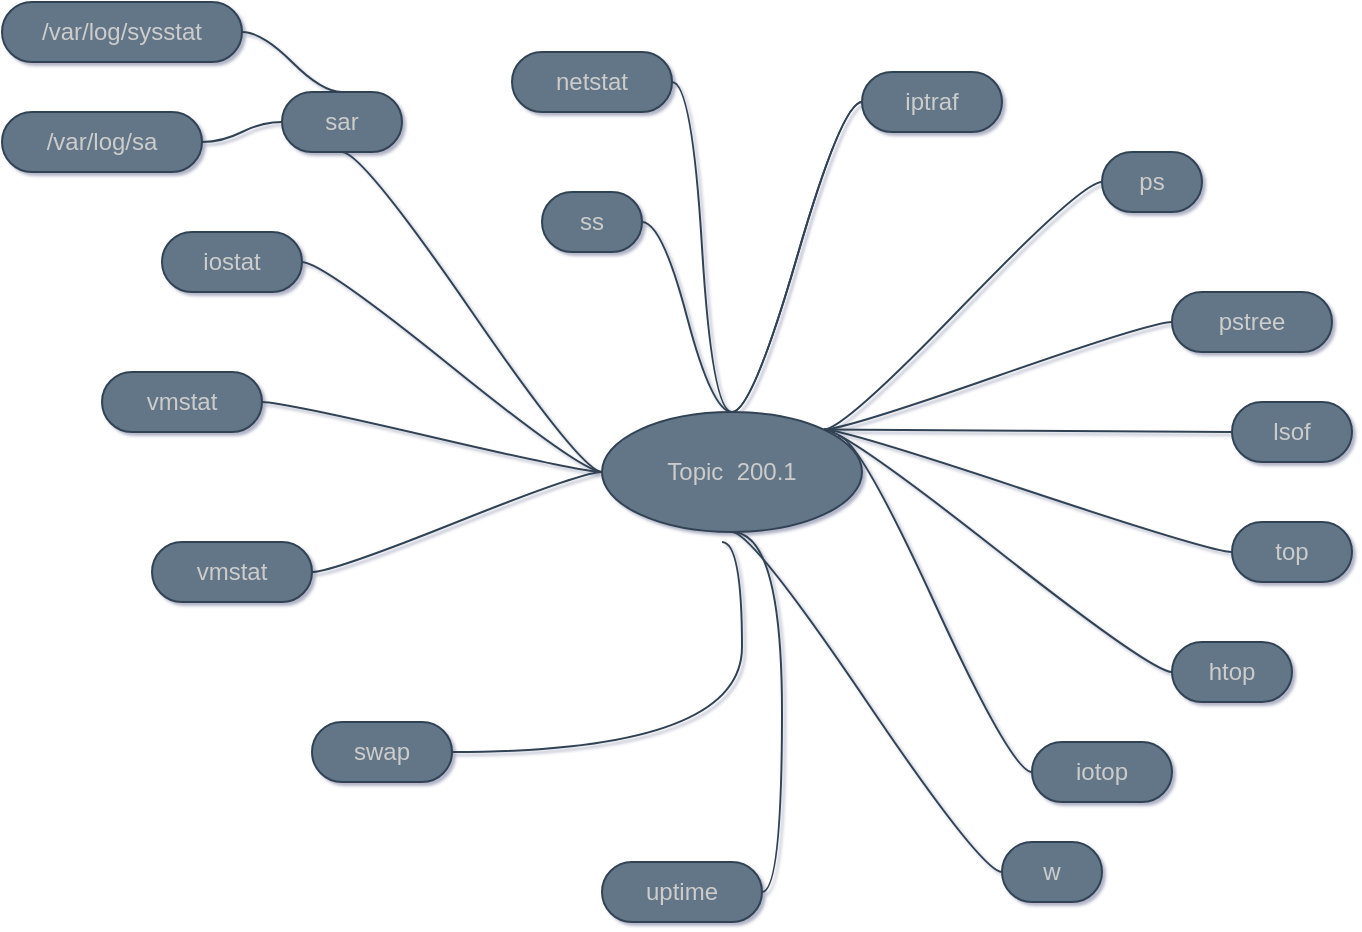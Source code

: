 <mxfile>
    <diagram id="bvMxqJy8REenpndCrTQX" name="Page-1">
        <mxGraphModel dx="901" dy="1523" grid="1" gridSize="10" guides="1" tooltips="1" connect="1" arrows="1" fold="1" page="1" pageScale="1" pageWidth="850" pageHeight="1100" background="none" math="0" shadow="1">
            <root>
                <mxCell id="0"/>
                <mxCell id="1" parent="0"/>
                <mxCell id="8" value="Topic&amp;nbsp; 200.1" style="ellipse;whiteSpace=wrap;html=1;align=center;treeFolding=1;treeMoving=1;newEdgeStyle={&quot;edgeStyle&quot;:&quot;entityRelationEdgeStyle&quot;,&quot;startArrow&quot;:&quot;none&quot;,&quot;endArrow&quot;:&quot;none&quot;,&quot;segment&quot;:10,&quot;curved&quot;:1};fillColor=#647687;fontColor=#CCCCCC;strokeColor=#314354;" parent="1" vertex="1">
                    <mxGeometry x="420" y="-415" width="130" height="60" as="geometry"/>
                </mxCell>
                <mxCell id="66" value="" style="edgeStyle=entityRelationEdgeStyle;startArrow=none;endArrow=none;segment=10;curved=1;exitX=0;exitY=0.5;exitDx=0;exitDy=0;entryX=1;entryY=0.5;entryDx=0;entryDy=0;fillColor=#647687;strokeColor=#314354;shadow=0;fontColor=#CCCCCC;" parent="1" source="8" target="14" edge="1">
                    <mxGeometry relative="1" as="geometry">
                        <mxPoint x="251.2" y="129.5" as="sourcePoint"/>
                        <mxPoint x="120" y="-40" as="targetPoint"/>
                    </mxGeometry>
                </mxCell>
                <mxCell id="32" value="" style="edgeStyle=entityRelationEdgeStyle;startArrow=none;endArrow=none;segment=10;curved=1;exitX=0;exitY=0.5;exitDx=0;exitDy=0;entryX=0.5;entryY=1;entryDx=0;entryDy=0;fillColor=#647687;strokeColor=#314354;shadow=0;fontColor=#CCCCCC;" parent="1" source="8" target="45" edge="1">
                    <mxGeometry relative="1" as="geometry">
                        <mxPoint x="310" y="70" as="sourcePoint"/>
                        <mxPoint x="140" y="-135" as="targetPoint"/>
                    </mxGeometry>
                </mxCell>
                <mxCell id="27" value="" style="edgeStyle=entityRelationEdgeStyle;startArrow=none;endArrow=none;segment=10;curved=1;entryX=1;entryY=0.5;entryDx=0;entryDy=0;exitX=0;exitY=0.5;exitDx=0;exitDy=0;fillColor=#647687;strokeColor=#314354;shadow=0;fontColor=#CCCCCC;" parent="1" source="8" target="16" edge="1">
                    <mxGeometry relative="1" as="geometry">
                        <mxPoint x="160" y="35" as="sourcePoint"/>
                    </mxGeometry>
                </mxCell>
                <mxCell id="39" value="" style="edgeStyle=entityRelationEdgeStyle;startArrow=none;endArrow=none;segment=10;curved=1;exitX=0;exitY=0.5;exitDx=0;exitDy=0;entryX=1;entryY=0.5;entryDx=0;entryDy=0;fillColor=#647687;strokeColor=#314354;shadow=0;fontColor=#CCCCCC;" parent="1" source="8" target="11" edge="1">
                    <mxGeometry relative="1" as="geometry">
                        <mxPoint x="210" y="10" as="sourcePoint"/>
                        <mxPoint x="265" y="-135" as="targetPoint"/>
                    </mxGeometry>
                </mxCell>
                <mxCell id="45" value="sar" style="whiteSpace=wrap;html=1;rounded=1;arcSize=50;align=center;verticalAlign=middle;strokeWidth=1;autosize=1;spacing=4;treeFolding=1;treeMoving=1;newEdgeStyle={&quot;edgeStyle&quot;:&quot;entityRelationEdgeStyle&quot;,&quot;startArrow&quot;:&quot;none&quot;,&quot;endArrow&quot;:&quot;none&quot;,&quot;segment&quot;:10,&quot;curved&quot;:1};fillColor=#647687;fontColor=#CCCCCC;strokeColor=#314354;" parent="1" vertex="1">
                    <mxGeometry x="260" y="-575" width="60" height="30" as="geometry"/>
                </mxCell>
                <mxCell id="11" value="iostat" style="whiteSpace=wrap;html=1;rounded=1;arcSize=50;align=center;verticalAlign=middle;strokeWidth=1;autosize=1;spacing=4;treeFolding=1;treeMoving=1;newEdgeStyle={&quot;edgeStyle&quot;:&quot;entityRelationEdgeStyle&quot;,&quot;startArrow&quot;:&quot;none&quot;,&quot;endArrow&quot;:&quot;none&quot;,&quot;segment&quot;:10,&quot;curved&quot;:1};fillColor=#647687;fontColor=#CCCCCC;strokeColor=#314354;" parent="1" vertex="1">
                    <mxGeometry x="200" y="-505" width="70" height="30" as="geometry"/>
                </mxCell>
                <mxCell id="14" value="vmstat" style="whiteSpace=wrap;html=1;rounded=1;arcSize=50;align=center;verticalAlign=middle;strokeWidth=1;autosize=1;spacing=4;treeFolding=1;treeMoving=1;newEdgeStyle={&quot;edgeStyle&quot;:&quot;entityRelationEdgeStyle&quot;,&quot;startArrow&quot;:&quot;none&quot;,&quot;endArrow&quot;:&quot;none&quot;,&quot;segment&quot;:10,&quot;curved&quot;:1};fillColor=#647687;fontColor=#CCCCCC;strokeColor=#314354;" parent="1" vertex="1">
                    <mxGeometry x="170" y="-435" width="80" height="30" as="geometry"/>
                </mxCell>
                <mxCell id="16" value="vmstat" style="whiteSpace=wrap;html=1;rounded=1;arcSize=50;align=center;verticalAlign=middle;strokeWidth=1;autosize=1;spacing=4;treeFolding=1;treeMoving=1;newEdgeStyle={&quot;edgeStyle&quot;:&quot;entityRelationEdgeStyle&quot;,&quot;startArrow&quot;:&quot;none&quot;,&quot;endArrow&quot;:&quot;none&quot;,&quot;segment&quot;:10,&quot;curved&quot;:1};fillColor=#647687;fontColor=#CCCCCC;strokeColor=#314354;" parent="1" vertex="1">
                    <mxGeometry x="195" y="-350" width="80" height="30" as="geometry"/>
                </mxCell>
                <mxCell id="9" value="/var/log/sysstat" style="whiteSpace=wrap;html=1;rounded=1;arcSize=50;align=center;verticalAlign=middle;strokeWidth=1;autosize=1;spacing=4;treeFolding=1;treeMoving=1;newEdgeStyle={&quot;edgeStyle&quot;:&quot;entityRelationEdgeStyle&quot;,&quot;startArrow&quot;:&quot;none&quot;,&quot;endArrow&quot;:&quot;none&quot;,&quot;segment&quot;:10,&quot;curved&quot;:1};fillColor=#647687;fontColor=#CCCCCC;strokeColor=#314354;" parent="1" vertex="1">
                    <mxGeometry x="120" y="-620" width="120" height="30" as="geometry"/>
                </mxCell>
                <mxCell id="4" value="" style="edgeStyle=entityRelationEdgeStyle;startArrow=none;endArrow=none;segment=10;curved=1;exitX=0.5;exitY=0;exitDx=0;exitDy=0;fillColor=#647687;strokeColor=#314354;shadow=0;fontColor=#CCCCCC;" parent="1" source="45" target="9" edge="1">
                    <mxGeometry relative="1" as="geometry"/>
                </mxCell>
                <mxCell id="68" value="/var/log/sa" style="whiteSpace=wrap;html=1;rounded=1;arcSize=50;align=center;verticalAlign=middle;strokeWidth=1;autosize=1;spacing=4;treeFolding=1;treeMoving=1;newEdgeStyle={&quot;edgeStyle&quot;:&quot;entityRelationEdgeStyle&quot;,&quot;startArrow&quot;:&quot;none&quot;,&quot;endArrow&quot;:&quot;none&quot;,&quot;segment&quot;:10,&quot;curved&quot;:1};fillColor=#647687;fontColor=#CCCCCC;strokeColor=#314354;" parent="1" vertex="1">
                    <mxGeometry x="120" y="-565" width="100" height="30" as="geometry"/>
                </mxCell>
                <mxCell id="69" value="" style="edgeStyle=entityRelationEdgeStyle;startArrow=none;endArrow=none;segment=10;curved=1;exitX=0;exitY=0.5;exitDx=0;exitDy=0;fillColor=#647687;strokeColor=#314354;shadow=0;fontColor=#CCCCCC;" parent="1" source="45" target="68" edge="1">
                    <mxGeometry relative="1" as="geometry">
                        <mxPoint x="360" y="-555" as="sourcePoint"/>
                    </mxGeometry>
                </mxCell>
                <mxCell id="74" value="netstat" style="whiteSpace=wrap;html=1;rounded=1;arcSize=50;align=center;verticalAlign=middle;strokeWidth=1;autosize=1;spacing=4;treeFolding=1;treeMoving=1;newEdgeStyle={&quot;edgeStyle&quot;:&quot;entityRelationEdgeStyle&quot;,&quot;startArrow&quot;:&quot;none&quot;,&quot;endArrow&quot;:&quot;none&quot;,&quot;segment&quot;:10,&quot;curved&quot;:1};fillColor=#647687;fontColor=#CCCCCC;strokeColor=#314354;" parent="1" vertex="1">
                    <mxGeometry x="375" y="-595" width="80" height="30" as="geometry"/>
                </mxCell>
                <mxCell id="75" value="" style="edgeStyle=entityRelationEdgeStyle;startArrow=none;endArrow=none;segment=10;curved=1;exitX=0.5;exitY=0;exitDx=0;exitDy=0;fillColor=#647687;strokeColor=#314354;shadow=0;fontColor=#CCCCCC;" parent="1" source="8" target="74" edge="1">
                    <mxGeometry relative="1" as="geometry">
                        <mxPoint x="469.02" y="-355" as="sourcePoint"/>
                    </mxGeometry>
                </mxCell>
                <mxCell id="76" value="ss" style="whiteSpace=wrap;html=1;rounded=1;arcSize=50;align=center;verticalAlign=middle;strokeWidth=1;autosize=1;spacing=4;treeFolding=1;treeMoving=1;newEdgeStyle={&quot;edgeStyle&quot;:&quot;entityRelationEdgeStyle&quot;,&quot;startArrow&quot;:&quot;none&quot;,&quot;endArrow&quot;:&quot;none&quot;,&quot;segment&quot;:10,&quot;curved&quot;:1};fillColor=#647687;fontColor=#CCCCCC;strokeColor=#314354;" parent="1" vertex="1">
                    <mxGeometry x="390" y="-525" width="50" height="30" as="geometry"/>
                </mxCell>
                <mxCell id="77" value="" style="edgeStyle=entityRelationEdgeStyle;startArrow=none;endArrow=none;segment=10;curved=1;exitX=0.5;exitY=0;exitDx=0;exitDy=0;fillColor=#647687;strokeColor=#314354;shadow=0;fontColor=#CCCCCC;" parent="1" source="8" target="76" edge="1">
                    <mxGeometry relative="1" as="geometry">
                        <mxPoint x="595" y="-435" as="sourcePoint"/>
                    </mxGeometry>
                </mxCell>
                <mxCell id="78" value="iptraf" style="whiteSpace=wrap;html=1;rounded=1;arcSize=50;align=center;verticalAlign=middle;strokeWidth=1;autosize=1;spacing=4;treeFolding=1;treeMoving=1;newEdgeStyle={&quot;edgeStyle&quot;:&quot;entityRelationEdgeStyle&quot;,&quot;startArrow&quot;:&quot;none&quot;,&quot;endArrow&quot;:&quot;none&quot;,&quot;segment&quot;:10,&quot;curved&quot;:1};fillColor=#647687;fontColor=#CCCCCC;strokeColor=#314354;" parent="1" vertex="1">
                    <mxGeometry x="550" y="-585" width="70" height="30" as="geometry"/>
                </mxCell>
                <mxCell id="79" value="" style="edgeStyle=entityRelationEdgeStyle;startArrow=none;endArrow=none;segment=10;curved=1;exitX=0.5;exitY=0;exitDx=0;exitDy=0;fillColor=#647687;strokeColor=#314354;fontColor=#CCCCCC;" parent="1" source="8" target="78" edge="1">
                    <mxGeometry relative="1" as="geometry">
                        <mxPoint x="640" y="-405" as="sourcePoint"/>
                    </mxGeometry>
                </mxCell>
                <mxCell id="81" value="ps" style="whiteSpace=wrap;html=1;rounded=1;arcSize=50;align=center;verticalAlign=middle;strokeWidth=1;autosize=1;spacing=4;treeFolding=1;treeMoving=1;newEdgeStyle={&quot;edgeStyle&quot;:&quot;entityRelationEdgeStyle&quot;,&quot;startArrow&quot;:&quot;none&quot;,&quot;endArrow&quot;:&quot;none&quot;,&quot;segment&quot;:10,&quot;curved&quot;:1};fillColor=#647687;fontColor=#CCCCCC;strokeColor=#314354;" parent="1" vertex="1">
                    <mxGeometry x="670" y="-545" width="50" height="30" as="geometry"/>
                </mxCell>
                <mxCell id="82" value="" style="edgeStyle=entityRelationEdgeStyle;startArrow=none;endArrow=none;segment=10;curved=1;exitX=1;exitY=0;exitDx=0;exitDy=0;fillColor=#647687;strokeColor=#314354;shadow=0;fontColor=#CCCCCC;" parent="1" source="8" target="81" edge="1">
                    <mxGeometry relative="1" as="geometry">
                        <mxPoint x="630" y="-375" as="sourcePoint"/>
                    </mxGeometry>
                </mxCell>
                <mxCell id="83" value="pstree" style="whiteSpace=wrap;html=1;rounded=1;arcSize=50;align=center;verticalAlign=middle;strokeWidth=1;autosize=1;spacing=4;treeFolding=1;treeMoving=1;newEdgeStyle={&quot;edgeStyle&quot;:&quot;entityRelationEdgeStyle&quot;,&quot;startArrow&quot;:&quot;none&quot;,&quot;endArrow&quot;:&quot;none&quot;,&quot;segment&quot;:10,&quot;curved&quot;:1};fillColor=#647687;fontColor=#CCCCCC;strokeColor=#314354;" parent="1" vertex="1">
                    <mxGeometry x="705" y="-475" width="80" height="30" as="geometry"/>
                </mxCell>
                <mxCell id="84" value="" style="edgeStyle=entityRelationEdgeStyle;startArrow=none;endArrow=none;segment=10;curved=1;exitX=1;exitY=0;exitDx=0;exitDy=0;fillColor=#647687;strokeColor=#314354;shadow=0;fontColor=#CCCCCC;" parent="1" source="8" target="83" edge="1">
                    <mxGeometry relative="1" as="geometry">
                        <mxPoint x="540.962" y="-396.213" as="sourcePoint"/>
                    </mxGeometry>
                </mxCell>
                <mxCell id="85" value="w" style="whiteSpace=wrap;html=1;rounded=1;arcSize=50;align=center;verticalAlign=middle;strokeWidth=1;autosize=1;spacing=4;treeFolding=1;treeMoving=1;newEdgeStyle={&quot;edgeStyle&quot;:&quot;entityRelationEdgeStyle&quot;,&quot;startArrow&quot;:&quot;none&quot;,&quot;endArrow&quot;:&quot;none&quot;,&quot;segment&quot;:10,&quot;curved&quot;:1};fillColor=#647687;fontColor=#CCCCCC;strokeColor=#314354;" parent="1" vertex="1">
                    <mxGeometry x="620" y="-200" width="50" height="30" as="geometry"/>
                </mxCell>
                <mxCell id="86" value="" style="edgeStyle=entityRelationEdgeStyle;startArrow=none;endArrow=none;segment=10;curved=1;exitX=0.5;exitY=1;exitDx=0;exitDy=0;fillColor=#647687;strokeColor=#314354;shadow=0;fontColor=#CCCCCC;" parent="1" source="8" target="85" edge="1">
                    <mxGeometry relative="1" as="geometry">
                        <mxPoint x="540.962" y="-396.213" as="sourcePoint"/>
                    </mxGeometry>
                </mxCell>
                <mxCell id="88" value="top" style="whiteSpace=wrap;html=1;rounded=1;arcSize=50;align=center;verticalAlign=middle;strokeWidth=1;autosize=1;spacing=4;treeFolding=1;treeMoving=1;newEdgeStyle={&quot;edgeStyle&quot;:&quot;entityRelationEdgeStyle&quot;,&quot;startArrow&quot;:&quot;none&quot;,&quot;endArrow&quot;:&quot;none&quot;,&quot;segment&quot;:10,&quot;curved&quot;:1};fillColor=#647687;fontColor=#CCCCCC;strokeColor=#314354;" parent="1" vertex="1">
                    <mxGeometry x="735" y="-360" width="60" height="30" as="geometry"/>
                </mxCell>
                <mxCell id="89" value="" style="edgeStyle=entityRelationEdgeStyle;startArrow=none;endArrow=none;segment=10;curved=1;exitX=1;exitY=0;exitDx=0;exitDy=0;fillColor=#647687;strokeColor=#314354;shadow=0;fontColor=#CCCCCC;" parent="1" source="8" target="88" edge="1">
                    <mxGeometry relative="1" as="geometry">
                        <mxPoint x="530.002" y="-271.213" as="sourcePoint"/>
                    </mxGeometry>
                </mxCell>
                <mxCell id="90" value="htop" style="whiteSpace=wrap;html=1;rounded=1;arcSize=50;align=center;verticalAlign=middle;strokeWidth=1;autosize=1;spacing=4;treeFolding=1;treeMoving=1;newEdgeStyle={&quot;edgeStyle&quot;:&quot;entityRelationEdgeStyle&quot;,&quot;startArrow&quot;:&quot;none&quot;,&quot;endArrow&quot;:&quot;none&quot;,&quot;segment&quot;:10,&quot;curved&quot;:1};fillColor=#647687;fontColor=#CCCCCC;strokeColor=#314354;" parent="1" vertex="1">
                    <mxGeometry x="705.0" y="-300" width="60" height="30" as="geometry"/>
                </mxCell>
                <mxCell id="91" value="" style="edgeStyle=entityRelationEdgeStyle;startArrow=none;endArrow=none;segment=10;curved=1;exitX=1;exitY=0;exitDx=0;exitDy=0;fillColor=#647687;strokeColor=#314354;shadow=0;fontColor=#CCCCCC;" parent="1" source="8" target="90" edge="1">
                    <mxGeometry relative="1" as="geometry">
                        <mxPoint x="520.002" y="-325.003" as="sourcePoint"/>
                    </mxGeometry>
                </mxCell>
                <mxCell id="93" value="lsof" style="whiteSpace=wrap;html=1;rounded=1;arcSize=50;align=center;verticalAlign=middle;strokeWidth=1;autosize=1;spacing=4;treeFolding=1;treeMoving=1;newEdgeStyle={&quot;edgeStyle&quot;:&quot;entityRelationEdgeStyle&quot;,&quot;startArrow&quot;:&quot;none&quot;,&quot;endArrow&quot;:&quot;none&quot;,&quot;segment&quot;:10,&quot;curved&quot;:1};fillColor=#647687;fontColor=#CCCCCC;strokeColor=#314354;" parent="1" vertex="1">
                    <mxGeometry x="735" y="-420" width="60" height="30" as="geometry"/>
                </mxCell>
                <mxCell id="94" value="" style="edgeStyle=entityRelationEdgeStyle;startArrow=none;endArrow=none;segment=10;curved=1;exitX=1;exitY=0;exitDx=0;exitDy=0;fillColor=#647687;strokeColor=#314354;shadow=0;fontColor=#CCCCCC;" parent="1" source="8" target="93" edge="1">
                    <mxGeometry relative="1" as="geometry">
                        <mxPoint x="550.962" y="-386.213" as="sourcePoint"/>
                    </mxGeometry>
                </mxCell>
                <mxCell id="96" value="iotop" style="whiteSpace=wrap;html=1;rounded=1;arcSize=50;align=center;verticalAlign=middle;strokeWidth=1;autosize=1;spacing=4;treeFolding=1;treeMoving=1;newEdgeStyle={&quot;edgeStyle&quot;:&quot;entityRelationEdgeStyle&quot;,&quot;startArrow&quot;:&quot;none&quot;,&quot;endArrow&quot;:&quot;none&quot;,&quot;segment&quot;:10,&quot;curved&quot;:1};fillColor=#647687;fontColor=#CCCCCC;strokeColor=#314354;" parent="1" vertex="1">
                    <mxGeometry x="635.0" y="-250" width="70" height="30" as="geometry"/>
                </mxCell>
                <mxCell id="97" value="" style="edgeStyle=entityRelationEdgeStyle;startArrow=none;endArrow=none;segment=10;curved=1;exitX=0.908;exitY=0.2;exitDx=0;exitDy=0;exitPerimeter=0;fillColor=#647687;strokeColor=#314354;shadow=0;fontColor=#CCCCCC;" parent="1" source="8" target="96" edge="1">
                    <mxGeometry relative="1" as="geometry">
                        <mxPoint x="540.962" y="-396.213" as="sourcePoint"/>
                    </mxGeometry>
                </mxCell>
                <mxCell id="98" value="uptime" style="whiteSpace=wrap;html=1;rounded=1;arcSize=50;align=center;verticalAlign=middle;strokeWidth=1;autosize=1;spacing=4;treeFolding=1;treeMoving=1;newEdgeStyle={&quot;edgeStyle&quot;:&quot;entityRelationEdgeStyle&quot;,&quot;startArrow&quot;:&quot;none&quot;,&quot;endArrow&quot;:&quot;none&quot;,&quot;segment&quot;:10,&quot;curved&quot;:1};fillColor=#647687;fontColor=#CCCCCC;strokeColor=#314354;" parent="1" vertex="1">
                    <mxGeometry x="420.0" y="-190" width="80" height="30" as="geometry"/>
                </mxCell>
                <mxCell id="99" value="" style="edgeStyle=entityRelationEdgeStyle;startArrow=none;endArrow=none;segment=10;curved=1;exitX=0.5;exitY=1;exitDx=0;exitDy=0;fillColor=#647687;strokeColor=#314354;shadow=0;fontColor=#CCCCCC;" parent="1" source="8" target="98" edge="1">
                    <mxGeometry relative="1" as="geometry">
                        <mxPoint x="490.002" y="-210.003" as="sourcePoint"/>
                    </mxGeometry>
                </mxCell>
                <mxCell id="100" value="swap" style="whiteSpace=wrap;html=1;rounded=1;arcSize=50;align=center;verticalAlign=middle;strokeWidth=1;autosize=1;spacing=4;treeFolding=1;treeMoving=1;newEdgeStyle={&quot;edgeStyle&quot;:&quot;entityRelationEdgeStyle&quot;,&quot;startArrow&quot;:&quot;none&quot;,&quot;endArrow&quot;:&quot;none&quot;,&quot;segment&quot;:10,&quot;curved&quot;:1};fillColor=#647687;fontColor=#CCCCCC;strokeColor=#314354;" parent="1" vertex="1">
                    <mxGeometry x="275.0" y="-260" width="70" height="30" as="geometry"/>
                </mxCell>
                <mxCell id="101" value="" style="edgeStyle=entityRelationEdgeStyle;startArrow=none;endArrow=none;segment=10;curved=1;fillColor=#647687;strokeColor=#314354;shadow=0;fontColor=#CCCCCC;" parent="1" target="100" edge="1">
                    <mxGeometry relative="1" as="geometry">
                        <mxPoint x="480" y="-350" as="sourcePoint"/>
                    </mxGeometry>
                </mxCell>
                <mxCell id="102" value="" style="edgeStyle=entityRelationEdgeStyle;startArrow=none;endArrow=none;segment=10;curved=1;exitX=0.5;exitY=0;exitDx=0;exitDy=0;fillColor=#647687;strokeColor=#314354;shadow=0;fontColor=#CCCCCC;" parent="1" edge="1">
                    <mxGeometry relative="1" as="geometry">
                        <mxPoint x="485" y="-415" as="sourcePoint"/>
                        <mxPoint x="550" y="-570" as="targetPoint"/>
                    </mxGeometry>
                </mxCell>
            </root>
        </mxGraphModel>
    </diagram>
</mxfile>